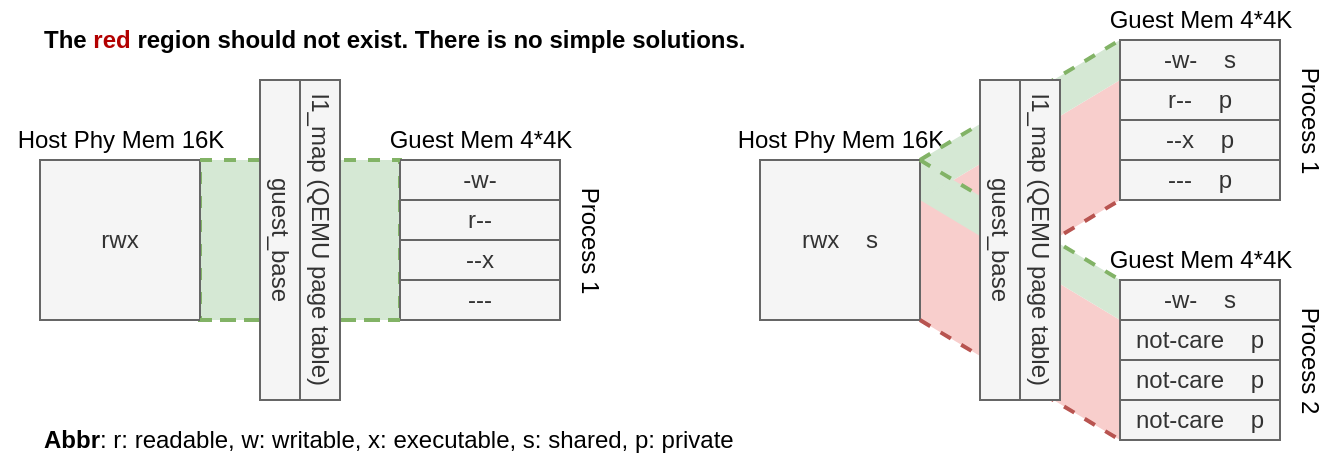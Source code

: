 <mxfile compressed="false" version="13.3.9" type="device">
  <diagram id="4eHWNVrZqjX9XK59E_AI" name="Page-1">
    <mxGraphModel dx="1038" dy="636" grid="1" gridSize="10" guides="0" tooltips="1" connect="1" arrows="1" fold="1" page="1" pageScale="1" pageWidth="850" pageHeight="1100" math="0" shadow="0">
      <root>
        <mxCell id="0" />
        <mxCell id="1" parent="0" />
        <mxCell id="eN5bZeI94P7dfTXeBn4Z-53" value="" style="verticalLabelPosition=bottom;verticalAlign=top;html=1;shape=mxgraph.basic.polygon;polyCoords=[[1,0],[1,0],[1,0],[1,0.5],[0,1],[0,1],[0,1],[0,0.5]];polyline=0;strokeWidth=1;fillColor=#f8cecc;strokeColor=none;" parent="1" vertex="1">
          <mxGeometry x="520" y="40" width="100" height="120" as="geometry" />
        </mxCell>
        <mxCell id="eN5bZeI94P7dfTXeBn4Z-54" value="" style="endArrow=none;dashed=1;html=1;strokeWidth=2;entryX=0;entryY=1;entryDx=0;entryDy=0;exitX=1;exitY=1;exitDx=0;exitDy=0;fillColor=#f8cecc;strokeColor=#b85450;" parent="1" source="eN5bZeI94P7dfTXeBn4Z-9" target="eN5bZeI94P7dfTXeBn4Z-13" edge="1">
          <mxGeometry width="50" height="50" relative="1" as="geometry">
            <mxPoint x="530" y="170" as="sourcePoint" />
            <mxPoint x="630" y="230" as="targetPoint" />
          </mxGeometry>
        </mxCell>
        <mxCell id="eN5bZeI94P7dfTXeBn4Z-55" value="" style="verticalLabelPosition=bottom;verticalAlign=top;html=1;shape=mxgraph.basic.polygon;polyCoords=[[1,0.5],[1,1],[1,1],[1,1],[0,0.5],[0,0],[0,0],[0,0]];polyline=0;strokeWidth=1;fillColor=#f8cecc;strokeColor=none;" parent="1" vertex="1">
          <mxGeometry x="520" y="100" width="100" height="120" as="geometry" />
        </mxCell>
        <mxCell id="eN5bZeI94P7dfTXeBn4Z-52" value="" style="verticalLabelPosition=bottom;verticalAlign=top;html=1;shape=mxgraph.basic.polygon;polyCoords=[[1,0.75],[1,1],[1,1],[1,1],[0,0.25],[0,0],[0,0],[0,0]];polyline=0;strokeWidth=1;fillColor=#d5e8d4;strokeColor=none;" parent="1" vertex="1">
          <mxGeometry x="520" y="80" width="100" height="80" as="geometry" />
        </mxCell>
        <mxCell id="eN5bZeI94P7dfTXeBn4Z-51" value="" style="verticalLabelPosition=bottom;verticalAlign=top;html=1;shape=mxgraph.basic.polygon;polyCoords=[[1,0],[1,0],[1,0],[1,0.25],[0,1],[0,1],[0,1],[0,0.75]];polyline=0;strokeWidth=1;fillColor=#d5e8d4;strokeColor=none;" parent="1" vertex="1">
          <mxGeometry x="520" y="20" width="100" height="80" as="geometry" />
        </mxCell>
        <mxCell id="eN5bZeI94P7dfTXeBn4Z-39" value="" style="rounded=0;whiteSpace=wrap;html=1;dashed=1;strokeWidth=2;strokeColor=#82b366;fillColor=#d5e8d4;" parent="1" vertex="1">
          <mxGeometry x="160" y="80" width="100" height="80" as="geometry" />
        </mxCell>
        <mxCell id="eN5bZeI94P7dfTXeBn4Z-1" value="rwx" style="rounded=0;whiteSpace=wrap;html=1;fillColor=#f5f5f5;strokeColor=#666666;fontColor=#333333;strokeWidth=1;" parent="1" vertex="1">
          <mxGeometry x="80" y="80" width="80" height="80" as="geometry" />
        </mxCell>
        <mxCell id="eN5bZeI94P7dfTXeBn4Z-2" value="-w-" style="rounded=0;whiteSpace=wrap;html=1;fillColor=#f5f5f5;strokeColor=#666666;fontColor=#333333;strokeWidth=1;" parent="1" vertex="1">
          <mxGeometry x="260" y="80" width="80" height="20" as="geometry" />
        </mxCell>
        <mxCell id="eN5bZeI94P7dfTXeBn4Z-3" value="r--" style="rounded=0;whiteSpace=wrap;html=1;fillColor=#f5f5f5;strokeColor=#666666;fontColor=#333333;strokeWidth=1;" parent="1" vertex="1">
          <mxGeometry x="260" y="100" width="80" height="20" as="geometry" />
        </mxCell>
        <mxCell id="eN5bZeI94P7dfTXeBn4Z-4" value="--x" style="rounded=0;whiteSpace=wrap;html=1;fillColor=#f5f5f5;strokeColor=#666666;fontColor=#333333;strokeWidth=1;" parent="1" vertex="1">
          <mxGeometry x="260" y="120" width="80" height="20" as="geometry" />
        </mxCell>
        <mxCell id="eN5bZeI94P7dfTXeBn4Z-5" value="---" style="rounded=0;whiteSpace=wrap;html=1;fillColor=#f5f5f5;strokeColor=#666666;fontColor=#333333;strokeWidth=1;" parent="1" vertex="1">
          <mxGeometry x="260" y="140" width="80" height="20" as="geometry" />
        </mxCell>
        <mxCell id="eN5bZeI94P7dfTXeBn4Z-6" value="Host Phy Mem 16K" style="text;html=1;align=center;verticalAlign=middle;resizable=0;points=[];autosize=1;" parent="1" vertex="1">
          <mxGeometry x="60" y="60" width="120" height="20" as="geometry" />
        </mxCell>
        <mxCell id="eN5bZeI94P7dfTXeBn4Z-7" value="Guest Mem 4*4K" style="text;html=1;align=center;verticalAlign=middle;resizable=0;points=[];autosize=1;" parent="1" vertex="1">
          <mxGeometry x="245" y="60" width="110" height="20" as="geometry" />
        </mxCell>
        <mxCell id="eN5bZeI94P7dfTXeBn4Z-9" value="rwx&amp;nbsp; &amp;nbsp; s" style="rounded=0;whiteSpace=wrap;html=1;fillColor=#f5f5f5;strokeColor=#666666;fontColor=#333333;" parent="1" vertex="1">
          <mxGeometry x="440" y="80" width="80" height="80" as="geometry" />
        </mxCell>
        <mxCell id="eN5bZeI94P7dfTXeBn4Z-10" value="-w-&amp;nbsp; &amp;nbsp; s" style="rounded=0;whiteSpace=wrap;html=1;fillColor=#f5f5f5;strokeColor=#666666;fontColor=#333333;" parent="1" vertex="1">
          <mxGeometry x="620" y="20" width="80" height="20" as="geometry" />
        </mxCell>
        <mxCell id="eN5bZeI94P7dfTXeBn4Z-11" value="r--&amp;nbsp; &amp;nbsp; p" style="rounded=0;whiteSpace=wrap;html=1;fillColor=#f5f5f5;strokeColor=#666666;fontColor=#333333;" parent="1" vertex="1">
          <mxGeometry x="620" y="40" width="80" height="20" as="geometry" />
        </mxCell>
        <mxCell id="eN5bZeI94P7dfTXeBn4Z-12" value="--x&amp;nbsp; &amp;nbsp; p" style="rounded=0;whiteSpace=wrap;html=1;fillColor=#f5f5f5;strokeColor=#666666;fontColor=#333333;" parent="1" vertex="1">
          <mxGeometry x="620" y="60" width="80" height="20" as="geometry" />
        </mxCell>
        <mxCell id="eN5bZeI94P7dfTXeBn4Z-13" value="---&amp;nbsp; &amp;nbsp; p" style="rounded=0;whiteSpace=wrap;html=1;fillColor=#f5f5f5;strokeColor=#666666;fontColor=#333333;" parent="1" vertex="1">
          <mxGeometry x="620" y="80" width="80" height="20" as="geometry" />
        </mxCell>
        <mxCell id="eN5bZeI94P7dfTXeBn4Z-14" value="Host Phy Mem 16K" style="text;html=1;align=center;verticalAlign=middle;resizable=0;points=[];autosize=1;" parent="1" vertex="1">
          <mxGeometry x="420" y="60" width="120" height="20" as="geometry" />
        </mxCell>
        <mxCell id="eN5bZeI94P7dfTXeBn4Z-16" value="-w-&amp;nbsp; &amp;nbsp; s" style="rounded=0;whiteSpace=wrap;html=1;fillColor=#f5f5f5;strokeColor=#666666;fontColor=#333333;" parent="1" vertex="1">
          <mxGeometry x="620" y="140" width="80" height="20" as="geometry" />
        </mxCell>
        <mxCell id="eN5bZeI94P7dfTXeBn4Z-17" value="not-care&amp;nbsp; &amp;nbsp;&amp;nbsp;p" style="rounded=0;whiteSpace=wrap;html=1;fillColor=#f5f5f5;strokeColor=#666666;fontColor=#333333;" parent="1" vertex="1">
          <mxGeometry x="620" y="160" width="80" height="20" as="geometry" />
        </mxCell>
        <mxCell id="eN5bZeI94P7dfTXeBn4Z-18" value="not-care&amp;nbsp; &amp;nbsp;&amp;nbsp;p" style="rounded=0;whiteSpace=wrap;html=1;fillColor=#f5f5f5;strokeColor=#666666;fontColor=#333333;" parent="1" vertex="1">
          <mxGeometry x="620" y="180" width="80" height="20" as="geometry" />
        </mxCell>
        <mxCell id="eN5bZeI94P7dfTXeBn4Z-19" value="not-care&amp;nbsp; &amp;nbsp; p" style="rounded=0;whiteSpace=wrap;html=1;fillColor=#f5f5f5;strokeColor=#666666;fontColor=#333333;" parent="1" vertex="1">
          <mxGeometry x="620" y="200" width="80" height="20" as="geometry" />
        </mxCell>
        <mxCell id="eN5bZeI94P7dfTXeBn4Z-21" value="&lt;b&gt;Abbr&lt;/b&gt;: r: readable, w: writable, x: executable, s: shared, p: private" style="text;html=1;align=left;verticalAlign=middle;resizable=0;points=[];autosize=1;" parent="1" vertex="1">
          <mxGeometry x="80" y="210" width="360" height="20" as="geometry" />
        </mxCell>
        <mxCell id="eN5bZeI94P7dfTXeBn4Z-29" value="" style="endArrow=none;dashed=1;html=1;strokeWidth=2;entryX=0;entryY=0;entryDx=0;entryDy=0;exitX=1;exitY=0;exitDx=0;exitDy=0;fillColor=#d5e8d4;strokeColor=#82b366;" parent="1" source="eN5bZeI94P7dfTXeBn4Z-1" target="eN5bZeI94P7dfTXeBn4Z-2" edge="1">
          <mxGeometry width="50" height="50" relative="1" as="geometry">
            <mxPoint x="360" y="250" as="sourcePoint" />
            <mxPoint x="410" y="200" as="targetPoint" />
          </mxGeometry>
        </mxCell>
        <mxCell id="eN5bZeI94P7dfTXeBn4Z-30" value="" style="endArrow=none;dashed=1;html=1;strokeWidth=2;entryX=0;entryY=1;entryDx=0;entryDy=0;exitX=1;exitY=1;exitDx=0;exitDy=0;fillColor=#d5e8d4;strokeColor=#82b366;" parent="1" source="eN5bZeI94P7dfTXeBn4Z-1" target="eN5bZeI94P7dfTXeBn4Z-5" edge="1">
          <mxGeometry width="50" height="50" relative="1" as="geometry">
            <mxPoint x="170" y="90" as="sourcePoint" />
            <mxPoint x="270" y="90" as="targetPoint" />
          </mxGeometry>
        </mxCell>
        <mxCell id="eN5bZeI94P7dfTXeBn4Z-23" value="l1_map (QEMU page table)" style="rounded=0;whiteSpace=wrap;html=1;rotation=90;fillColor=#f5f5f5;strokeColor=#666666;fontColor=#333333;strokeWidth=1;" parent="1" vertex="1">
          <mxGeometry x="140" y="110" width="160" height="20" as="geometry" />
        </mxCell>
        <mxCell id="eN5bZeI94P7dfTXeBn4Z-31" value="" style="endArrow=none;dashed=1;html=1;strokeWidth=2;entryX=0;entryY=0;entryDx=0;entryDy=0;exitX=1;exitY=0;exitDx=0;exitDy=0;fillColor=#d5e8d4;strokeColor=#82b366;" parent="1" source="eN5bZeI94P7dfTXeBn4Z-9" target="eN5bZeI94P7dfTXeBn4Z-10" edge="1">
          <mxGeometry width="50" height="50" relative="1" as="geometry">
            <mxPoint x="440" y="230" as="sourcePoint" />
            <mxPoint x="490" y="180" as="targetPoint" />
          </mxGeometry>
        </mxCell>
        <mxCell id="eN5bZeI94P7dfTXeBn4Z-34" value="" style="endArrow=none;dashed=1;html=1;strokeWidth=2;entryX=0;entryY=1;entryDx=0;entryDy=0;exitX=1;exitY=1;exitDx=0;exitDy=0;fillColor=#f8cecc;strokeColor=#b85450;" parent="1" source="eN5bZeI94P7dfTXeBn4Z-9" target="eN5bZeI94P7dfTXeBn4Z-19" edge="1">
          <mxGeometry width="50" height="50" relative="1" as="geometry">
            <mxPoint x="530" y="90" as="sourcePoint" />
            <mxPoint x="630" y="150" as="targetPoint" />
          </mxGeometry>
        </mxCell>
        <mxCell id="eN5bZeI94P7dfTXeBn4Z-33" value="" style="endArrow=none;dashed=1;html=1;strokeWidth=2;entryX=0;entryY=0;entryDx=0;entryDy=0;exitX=1;exitY=0;exitDx=0;exitDy=0;fillColor=#d5e8d4;strokeColor=#82b366;" parent="1" source="eN5bZeI94P7dfTXeBn4Z-9" target="eN5bZeI94P7dfTXeBn4Z-16" edge="1">
          <mxGeometry width="50" height="50" relative="1" as="geometry">
            <mxPoint x="530" y="170" as="sourcePoint" />
            <mxPoint x="630" y="110" as="targetPoint" />
          </mxGeometry>
        </mxCell>
        <mxCell id="eN5bZeI94P7dfTXeBn4Z-27" value="l1_map (QEMU page table)" style="rounded=0;whiteSpace=wrap;html=1;rotation=90;fillColor=#f5f5f5;strokeColor=#666666;fontColor=#333333;" parent="1" vertex="1">
          <mxGeometry x="500" y="110" width="160" height="20" as="geometry" />
        </mxCell>
        <mxCell id="dNMB-qGA8otSjd0nLQyJ-1" value="guest_base" style="rounded=0;whiteSpace=wrap;html=1;rotation=90;fillColor=#f5f5f5;strokeColor=#666666;fontColor=#333333;strokeWidth=1;" parent="1" vertex="1">
          <mxGeometry x="120" y="110" width="160" height="20" as="geometry" />
        </mxCell>
        <mxCell id="dNMB-qGA8otSjd0nLQyJ-2" value="Process 1" style="text;html=1;align=center;verticalAlign=middle;resizable=0;points=[];autosize=1;rotation=90;" parent="1" vertex="1">
          <mxGeometry x="320" y="110" width="70" height="20" as="geometry" />
        </mxCell>
        <mxCell id="dNMB-qGA8otSjd0nLQyJ-4" value="Process 1" style="text;html=1;align=center;verticalAlign=middle;resizable=0;points=[];autosize=1;rotation=90;" parent="1" vertex="1">
          <mxGeometry x="680" y="50" width="70" height="20" as="geometry" />
        </mxCell>
        <mxCell id="dNMB-qGA8otSjd0nLQyJ-5" value="Process 2" style="text;html=1;align=center;verticalAlign=middle;resizable=0;points=[];autosize=1;rotation=90;" parent="1" vertex="1">
          <mxGeometry x="680" y="170" width="70" height="20" as="geometry" />
        </mxCell>
        <mxCell id="dNMB-qGA8otSjd0nLQyJ-6" value="Guest Mem 4*4K" style="text;html=1;align=center;verticalAlign=middle;resizable=0;points=[];autosize=1;" parent="1" vertex="1">
          <mxGeometry x="605" width="110" height="20" as="geometry" />
        </mxCell>
        <mxCell id="dNMB-qGA8otSjd0nLQyJ-7" value="Guest Mem 4*4K" style="text;html=1;align=center;verticalAlign=middle;resizable=0;points=[];autosize=1;" parent="1" vertex="1">
          <mxGeometry x="605" y="120" width="110" height="20" as="geometry" />
        </mxCell>
        <mxCell id="dNMB-qGA8otSjd0nLQyJ-8" value="&lt;b&gt;The &lt;font color=&quot;#b20000&quot;&gt;red&lt;/font&gt; region should not exist. There is no simple solutions.&lt;/b&gt;" style="text;html=1;align=left;verticalAlign=middle;resizable=0;points=[];autosize=1;" parent="1" vertex="1">
          <mxGeometry x="80" y="10" width="370" height="20" as="geometry" />
        </mxCell>
        <mxCell id="g8qH1Yd125s3kjtphvbI-1" value="guest_base" style="rounded=0;whiteSpace=wrap;html=1;rotation=90;fillColor=#f5f5f5;strokeColor=#666666;fontColor=#333333;strokeWidth=1;" parent="1" vertex="1">
          <mxGeometry x="480" y="110" width="160" height="20" as="geometry" />
        </mxCell>
      </root>
    </mxGraphModel>
  </diagram>
</mxfile>
